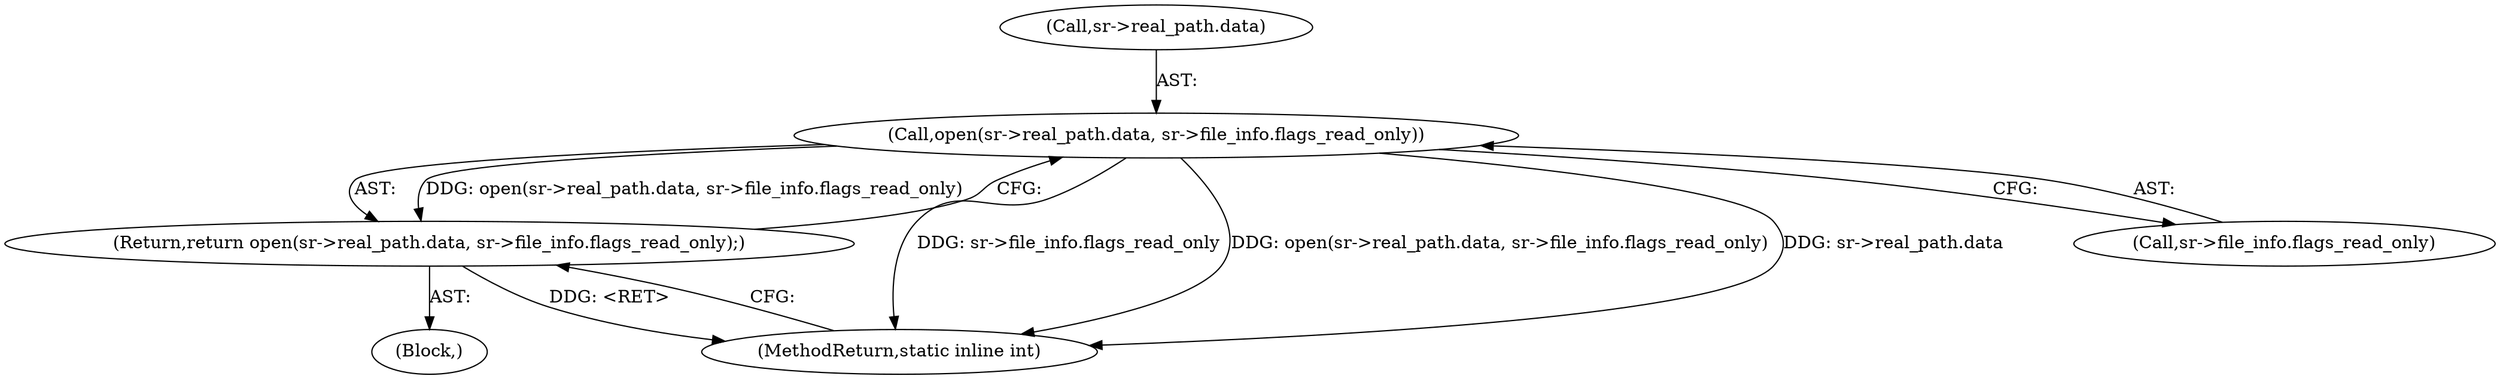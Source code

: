 digraph "0_monkey_b2d0e6f92310bb14a15aa2f8e96e1fb5379776dd_2@API" {
"1000149" [label="(Call,open(sr->real_path.data, sr->file_info.flags_read_only))"];
"1000148" [label="(Return,return open(sr->real_path.data, sr->file_info.flags_read_only);)"];
"1000148" [label="(Return,return open(sr->real_path.data, sr->file_info.flags_read_only);)"];
"1000147" [label="(Block,)"];
"1000271" [label="(MethodReturn,static inline int)"];
"1000149" [label="(Call,open(sr->real_path.data, sr->file_info.flags_read_only))"];
"1000155" [label="(Call,sr->file_info.flags_read_only)"];
"1000150" [label="(Call,sr->real_path.data)"];
"1000149" -> "1000148"  [label="AST: "];
"1000149" -> "1000155"  [label="CFG: "];
"1000150" -> "1000149"  [label="AST: "];
"1000155" -> "1000149"  [label="AST: "];
"1000148" -> "1000149"  [label="CFG: "];
"1000149" -> "1000271"  [label="DDG: sr->file_info.flags_read_only"];
"1000149" -> "1000271"  [label="DDG: open(sr->real_path.data, sr->file_info.flags_read_only)"];
"1000149" -> "1000271"  [label="DDG: sr->real_path.data"];
"1000149" -> "1000148"  [label="DDG: open(sr->real_path.data, sr->file_info.flags_read_only)"];
"1000148" -> "1000147"  [label="AST: "];
"1000271" -> "1000148"  [label="CFG: "];
"1000148" -> "1000271"  [label="DDG: <RET>"];
}
